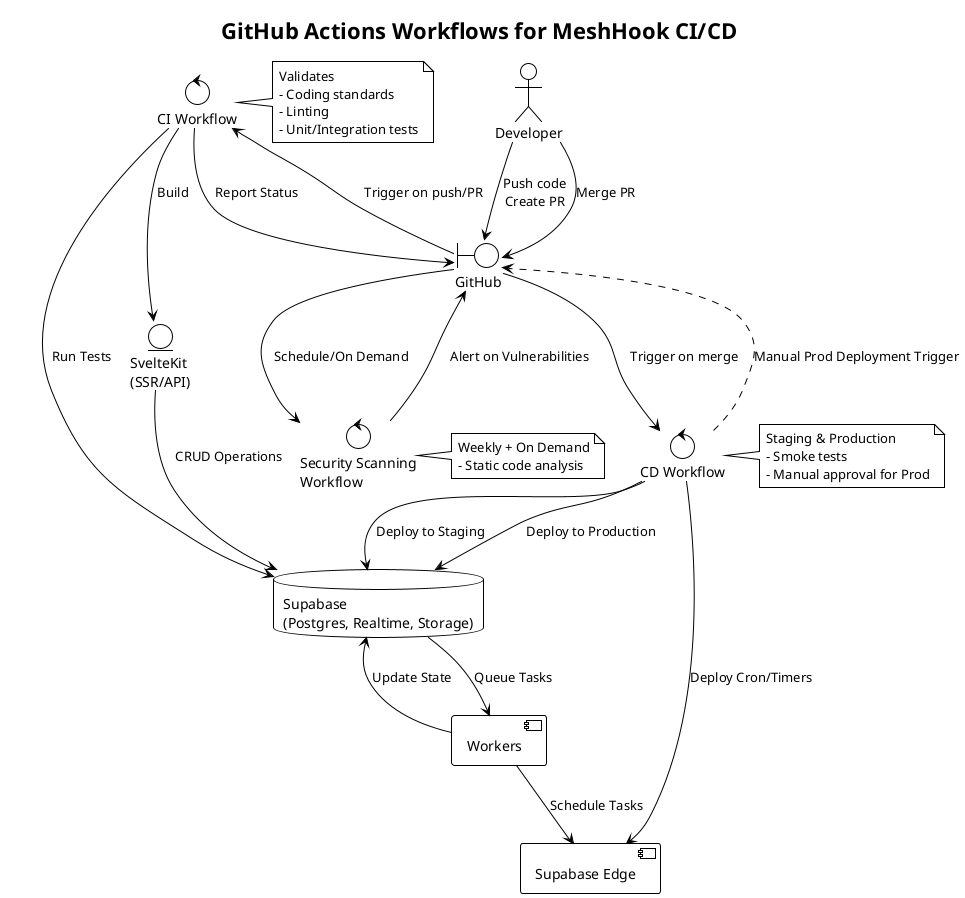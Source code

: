 @startuml
!theme plain

title GitHub Actions Workflows for MeshHook CI/CD

actor Developer as dev
boundary GitHub as GH
control "CI Workflow" as CI
control "CD Workflow" as CD
control "Security Scanning\nWorkflow" as SecScan
database "Supabase\n(Postgres, Realtime, Storage)" as Supabase
[Supabase Edge] as Edge
[Workers] as Workers
entity "SvelteKit\n(SSR/API)" as SvelteKit

dev --> GH : Push code\nCreate PR
GH --> CI : Trigger on push/PR
CI --> SvelteKit : Build
CI --> Supabase : Run Tests
CI --> GH : Report Status

dev --> GH : Merge PR
GH --> CD : Trigger on merge
CD --> Supabase : Deploy to Staging
CD --> Edge : Deploy Cron/Timers
CD ..> GH : Manual Prod Deployment Trigger
CD --> Supabase : Deploy to Production

GH --> SecScan : Schedule/On Demand
SecScan --> GH : Alert on Vulnerabilities

note right of CI : Validates\n- Coding standards\n- Linting\n- Unit/Integration tests
note right of CD : Staging & Production\n- Smoke tests\n- Manual approval for Prod
note right of SecScan : Weekly + On Demand\n- Static code analysis

SvelteKit --> Supabase : CRUD Operations
Supabase --> Workers : Queue Tasks
Workers --> Supabase : Update State
Workers --> Edge : Schedule Tasks

@enduml